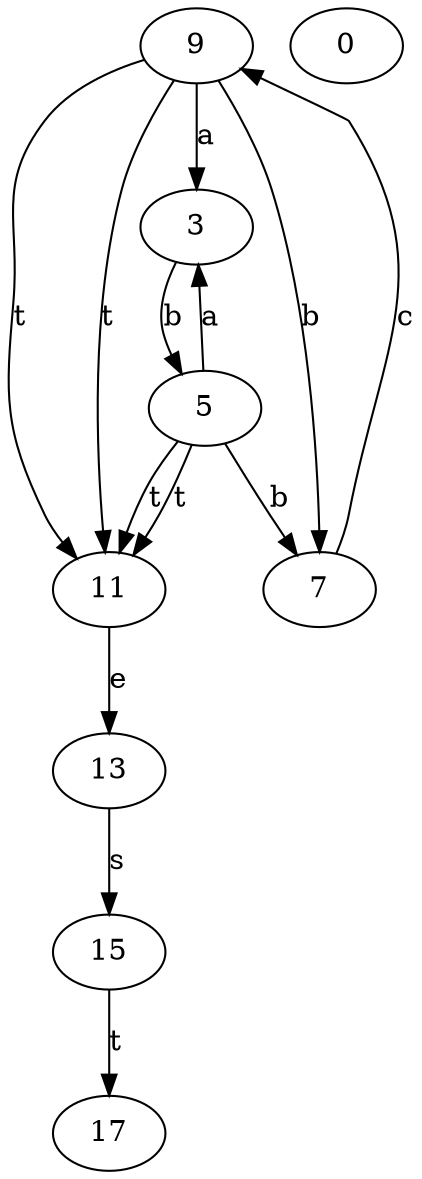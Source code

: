 digraph FSM {
9
11
7
3
0
5
13
17
15
5 -> 11 [label=t]
7 -> 9 [label=c]
3 -> 5 [label=b]
5 -> 11 [label=t]
9 -> 7 [label=b]
5 -> 7 [label=b]
5 -> 3 [label=a]
9 -> 11 [label=t]
15 -> 17 [label=t]
13 -> 15 [label=s]
9 -> 11 [label=t]
9 -> 3 [label=a]
11 -> 13 [label=e]
}